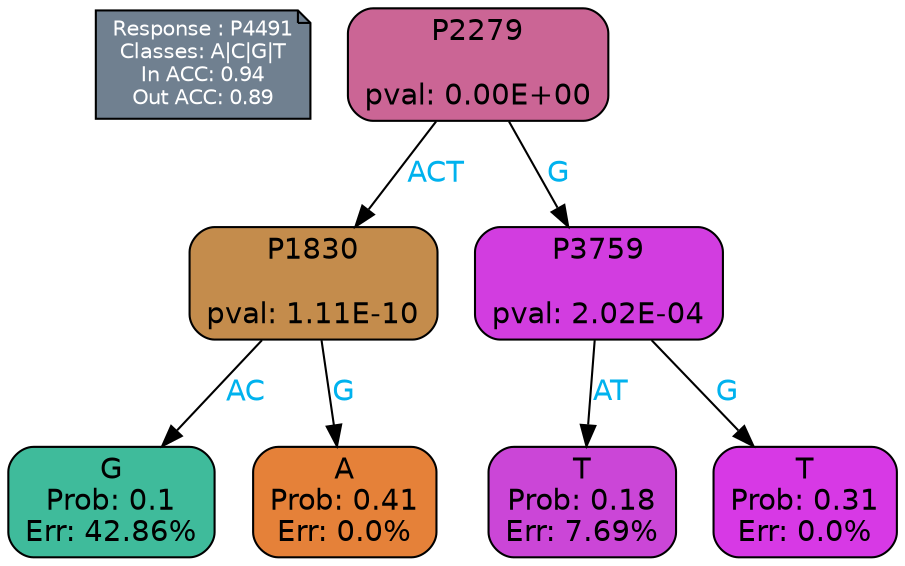 digraph Tree {
node [shape=box, style="filled, rounded", color="black", fontname=helvetica] ;
graph [ranksep=equally, splines=polylines, bgcolor=transparent, dpi=600] ;
edge [fontname=helvetica] ;
LEGEND [label="Response : P4491
Classes: A|C|G|T
In ACC: 0.94
Out ACC: 0.89
",shape=note,align=left,style=filled,fillcolor="slategray",fontcolor="white",fontsize=10];1 [label="P2279

pval: 0.00E+00", fillcolor="#cb6595"] ;
2 [label="P1830

pval: 1.11E-10", fillcolor="#c48c4c"] ;
3 [label="G
Prob: 0.1
Err: 42.86%", fillcolor="#3fbb9b"] ;
4 [label="A
Prob: 0.41
Err: 0.0%", fillcolor="#e58139"] ;
5 [label="P3759

pval: 2.02E-04", fillcolor="#d23de0"] ;
6 [label="T
Prob: 0.18
Err: 7.69%", fillcolor="#cb46d7"] ;
7 [label="T
Prob: 0.31
Err: 0.0%", fillcolor="#d739e5"] ;
1 -> 2 [label="ACT",fontcolor=deepskyblue2] ;
1 -> 5 [label="G",fontcolor=deepskyblue2] ;
2 -> 3 [label="AC",fontcolor=deepskyblue2] ;
2 -> 4 [label="G",fontcolor=deepskyblue2] ;
5 -> 6 [label="AT",fontcolor=deepskyblue2] ;
5 -> 7 [label="G",fontcolor=deepskyblue2] ;
{rank = same; 3;4;6;7;}{rank = same; LEGEND;1;}}
